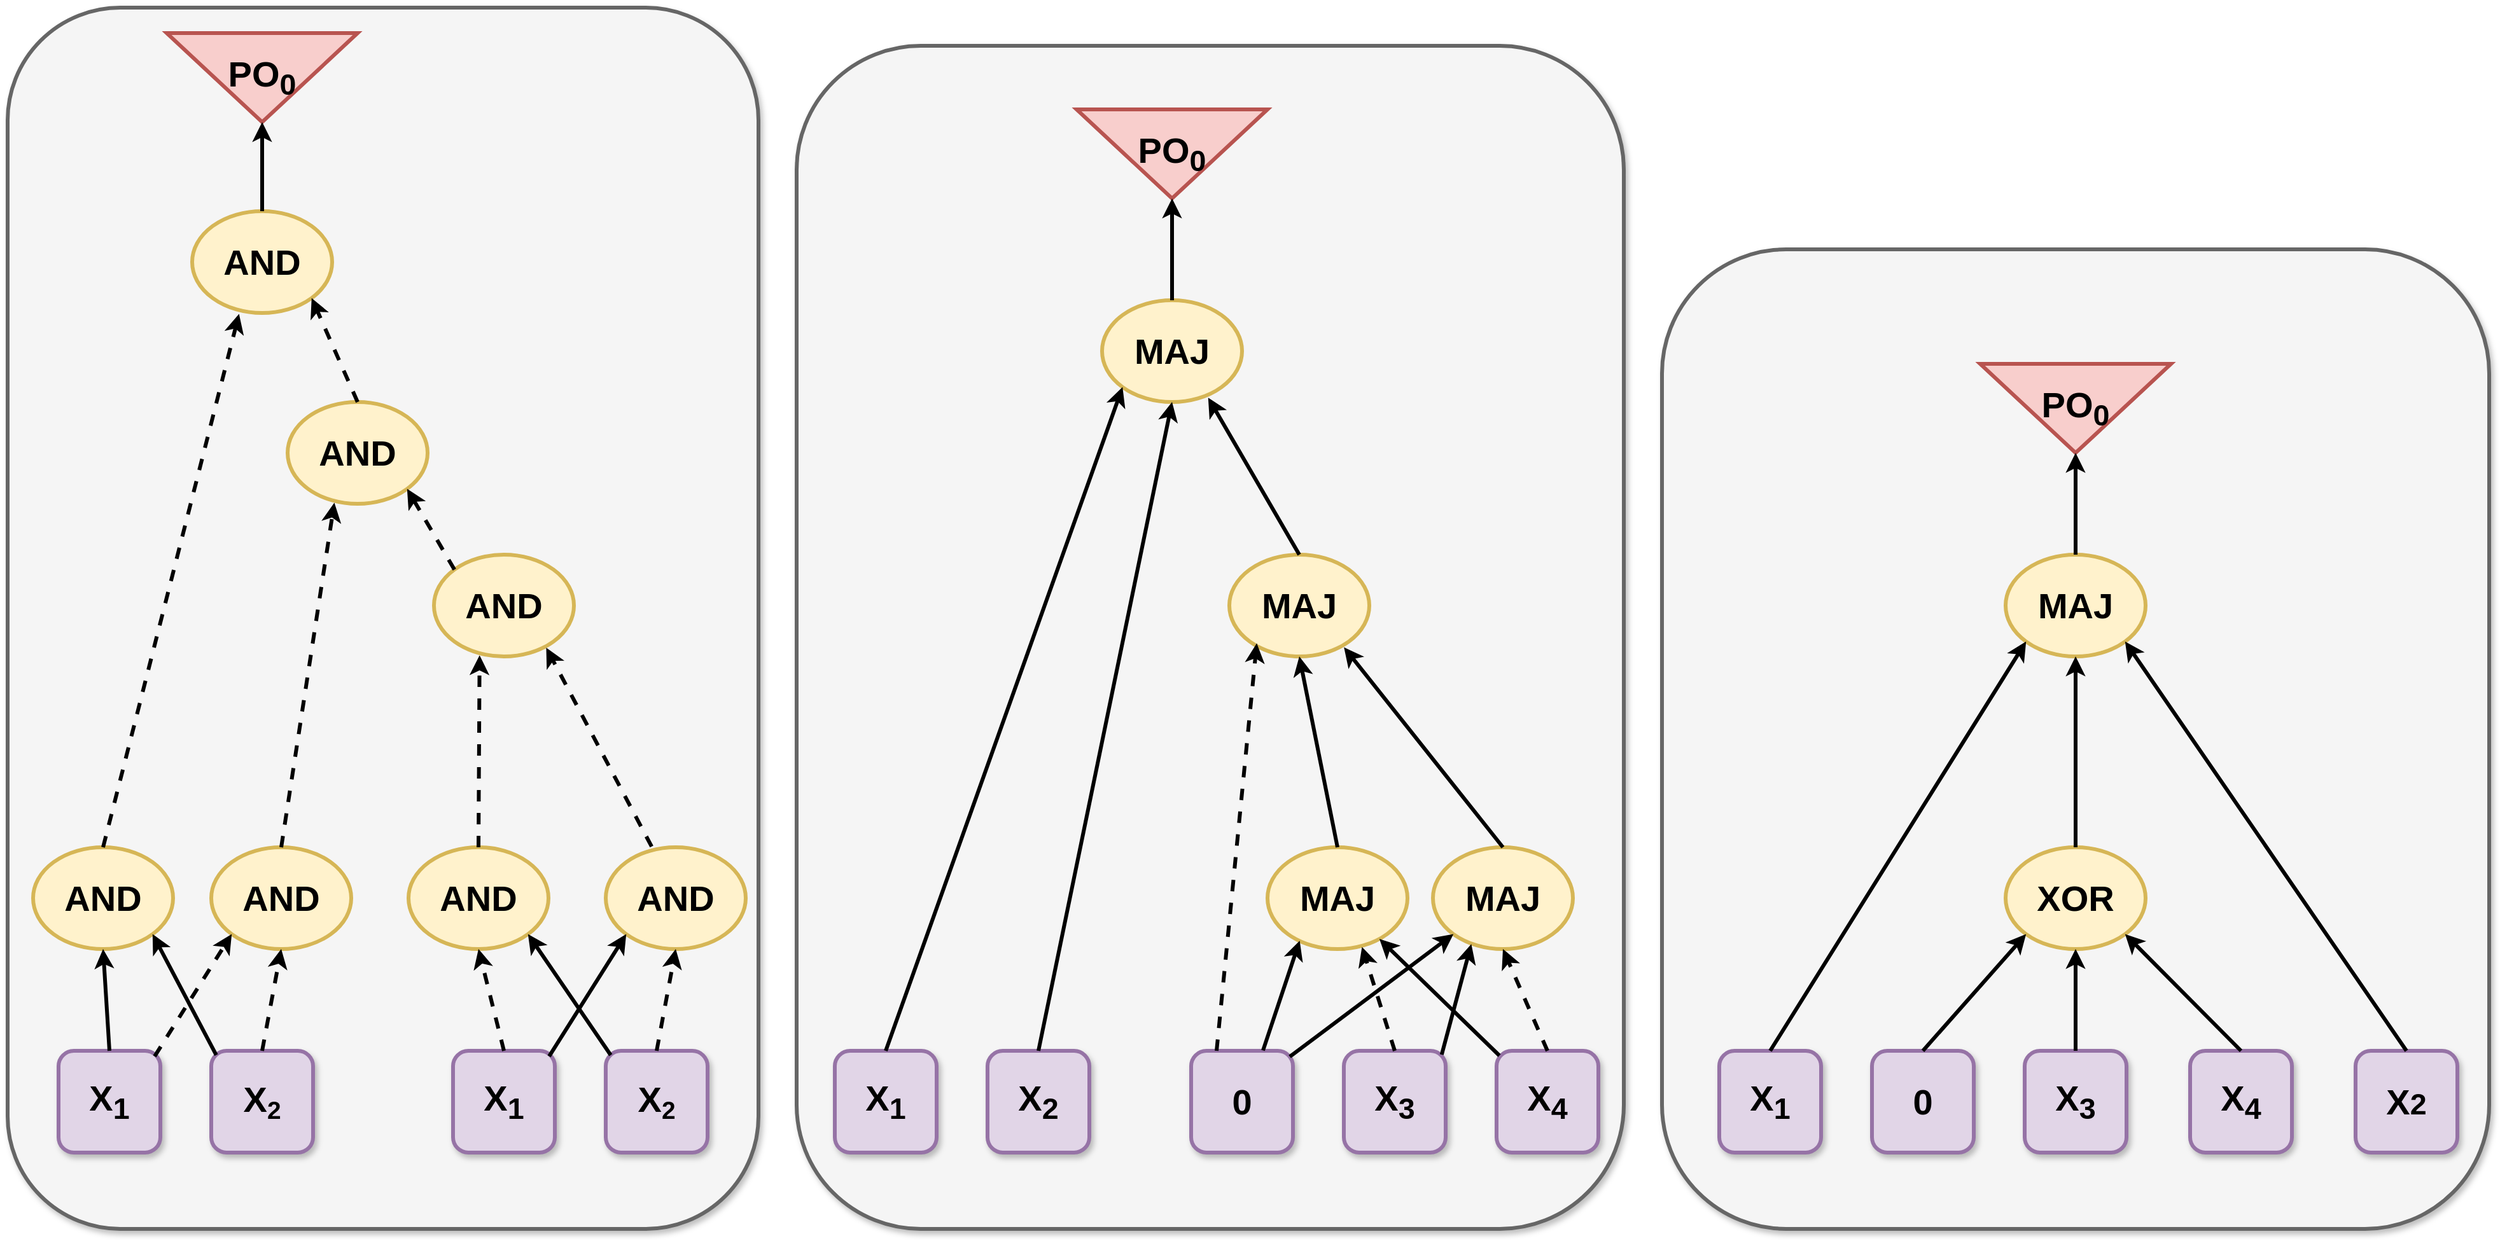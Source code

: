 <mxfile version="24.6.2" type="github">
  <diagram name="第 1 页" id="r3UGkL9LIauUfXsUyBIE">
    <mxGraphModel dx="3365" dy="2908" grid="1" gridSize="10" guides="1" tooltips="1" connect="1" arrows="1" fold="1" page="1" pageScale="1" pageWidth="2200" pageHeight="1000" math="0" shadow="0">
      <root>
        <mxCell id="0" />
        <mxCell id="1" parent="0" />
        <mxCell id="rH_akTSNDyo1jkgqadfu-83" value="" style="rounded=1;whiteSpace=wrap;html=1;fillColor=#f5f5f5;fontColor=#333333;strokeColor=#666666;strokeWidth=3;shadow=1;" vertex="1" parent="1">
          <mxGeometry x="1360" y="-790" width="650" height="770" as="geometry" />
        </mxCell>
        <mxCell id="rH_akTSNDyo1jkgqadfu-82" value="" style="rounded=1;whiteSpace=wrap;html=1;fillColor=#f5f5f5;fontColor=#333333;strokeColor=#666666;strokeWidth=3;shadow=1;" vertex="1" parent="1">
          <mxGeometry x="680" y="-950" width="650" height="930" as="geometry" />
        </mxCell>
        <mxCell id="rH_akTSNDyo1jkgqadfu-81" value="" style="rounded=1;whiteSpace=wrap;html=1;fillColor=#f5f5f5;fontColor=#333333;strokeColor=#666666;strokeWidth=3;shadow=1;" vertex="1" parent="1">
          <mxGeometry x="60" y="-980" width="590" height="960" as="geometry" />
        </mxCell>
        <mxCell id="rH_akTSNDyo1jkgqadfu-1" value="&lt;font style=&quot;font-size: 28px;&quot;&gt;&lt;b&gt;X&lt;sub&gt;1&lt;/sub&gt;&lt;/b&gt;&lt;/font&gt;" style="rounded=1;whiteSpace=wrap;html=1;fillColor=#e1d5e7;strokeColor=#9673a6;shadow=1;strokeWidth=3;" vertex="1" parent="1">
          <mxGeometry x="100" y="-160" width="80" height="80" as="geometry" />
        </mxCell>
        <mxCell id="rH_akTSNDyo1jkgqadfu-2" value="&lt;font style=&quot;&quot;&gt;&lt;b style=&quot;&quot;&gt;&lt;span style=&quot;font-size: 28px;&quot;&gt;X&lt;/span&gt;&lt;span style=&quot;font-size: 23.333px;&quot;&gt;&lt;sub&gt;2&lt;/sub&gt;&lt;/span&gt;&lt;/b&gt;&lt;/font&gt;" style="rounded=1;whiteSpace=wrap;html=1;fillColor=#e1d5e7;strokeColor=#9673a6;shadow=1;strokeWidth=3;" vertex="1" parent="1">
          <mxGeometry x="220" y="-160" width="80" height="80" as="geometry" />
        </mxCell>
        <mxCell id="rH_akTSNDyo1jkgqadfu-6" value="&lt;font style=&quot;font-size: 28px;&quot;&gt;&lt;b&gt;X&lt;sub&gt;1&lt;/sub&gt;&lt;/b&gt;&lt;/font&gt;" style="rounded=1;whiteSpace=wrap;html=1;fillColor=#e1d5e7;strokeColor=#9673a6;shadow=1;strokeWidth=3;" vertex="1" parent="1">
          <mxGeometry x="710" y="-160" width="80" height="80" as="geometry" />
        </mxCell>
        <mxCell id="rH_akTSNDyo1jkgqadfu-7" value="&lt;font style=&quot;font-size: 28px;&quot;&gt;&lt;b&gt;X&lt;sub&gt;2&lt;/sub&gt;&lt;/b&gt;&lt;/font&gt;" style="rounded=1;whiteSpace=wrap;html=1;fillColor=#e1d5e7;strokeColor=#9673a6;shadow=1;strokeWidth=3;" vertex="1" parent="1">
          <mxGeometry x="830" y="-160" width="80" height="80" as="geometry" />
        </mxCell>
        <mxCell id="rH_akTSNDyo1jkgqadfu-8" value="&lt;font style=&quot;font-size: 28px;&quot;&gt;&lt;b&gt;X&lt;sub&gt;3&lt;/sub&gt;&lt;/b&gt;&lt;/font&gt;" style="rounded=1;whiteSpace=wrap;html=1;fillColor=#e1d5e7;strokeColor=#9673a6;shadow=1;strokeWidth=3;" vertex="1" parent="1">
          <mxGeometry x="1110" y="-160" width="80" height="80" as="geometry" />
        </mxCell>
        <mxCell id="rH_akTSNDyo1jkgqadfu-9" value="&lt;font style=&quot;font-size: 28px;&quot;&gt;&lt;b&gt;X&lt;sub&gt;4&lt;/sub&gt;&lt;/b&gt;&lt;/font&gt;" style="rounded=1;whiteSpace=wrap;html=1;fillColor=#e1d5e7;strokeColor=#9673a6;shadow=1;strokeWidth=3;" vertex="1" parent="1">
          <mxGeometry x="1230" y="-160" width="80" height="80" as="geometry" />
        </mxCell>
        <mxCell id="rH_akTSNDyo1jkgqadfu-14" value="&lt;font style=&quot;font-size: 28px;&quot;&gt;&lt;b&gt;X&lt;sub&gt;1&lt;/sub&gt;&lt;/b&gt;&lt;/font&gt;" style="rounded=1;whiteSpace=wrap;html=1;fillColor=#e1d5e7;strokeColor=#9673a6;shadow=1;strokeWidth=3;" vertex="1" parent="1">
          <mxGeometry x="1405" y="-160" width="80" height="80" as="geometry" />
        </mxCell>
        <mxCell id="rH_akTSNDyo1jkgqadfu-15" value="&lt;font style=&quot;font-size: 28px;&quot;&gt;&lt;b&gt;X&lt;sub&gt;3&lt;/sub&gt;&lt;/b&gt;&lt;/font&gt;" style="rounded=1;whiteSpace=wrap;html=1;fillColor=#e1d5e7;strokeColor=#9673a6;shadow=1;strokeWidth=3;" vertex="1" parent="1">
          <mxGeometry x="1645" y="-160" width="80" height="80" as="geometry" />
        </mxCell>
        <mxCell id="rH_akTSNDyo1jkgqadfu-16" value="&lt;font style=&quot;font-size: 28px;&quot;&gt;&lt;b&gt;X&lt;sub&gt;4&lt;/sub&gt;&lt;/b&gt;&lt;/font&gt;" style="rounded=1;whiteSpace=wrap;html=1;fillColor=#e1d5e7;strokeColor=#9673a6;shadow=1;strokeWidth=3;" vertex="1" parent="1">
          <mxGeometry x="1775" y="-160" width="80" height="80" as="geometry" />
        </mxCell>
        <mxCell id="rH_akTSNDyo1jkgqadfu-17" value="&lt;font style=&quot;&quot;&gt;&lt;b style=&quot;&quot;&gt;&lt;span style=&quot;font-size: 28px;&quot;&gt;X&lt;/span&gt;&lt;span style=&quot;font-size: 23.333px;&quot;&gt;2&lt;/span&gt;&lt;/b&gt;&lt;/font&gt;" style="rounded=1;whiteSpace=wrap;html=1;fillColor=#e1d5e7;strokeColor=#9673a6;shadow=1;strokeWidth=3;" vertex="1" parent="1">
          <mxGeometry x="1905" y="-160" width="80" height="80" as="geometry" />
        </mxCell>
        <mxCell id="rH_akTSNDyo1jkgqadfu-18" value="&lt;span style=&quot;font-size: 28px;&quot;&gt;&lt;b&gt;0&lt;/b&gt;&lt;/span&gt;" style="rounded=1;whiteSpace=wrap;html=1;fillColor=#e1d5e7;strokeColor=#9673a6;shadow=1;strokeWidth=3;" vertex="1" parent="1">
          <mxGeometry x="990" y="-160" width="80" height="80" as="geometry" />
        </mxCell>
        <mxCell id="rH_akTSNDyo1jkgqadfu-19" value="&lt;font style=&quot;font-size: 28px;&quot;&gt;&lt;b&gt;AND&lt;/b&gt;&lt;/font&gt;" style="ellipse;whiteSpace=wrap;html=1;fillColor=#fff2cc;strokeColor=#d6b656;strokeWidth=3;" vertex="1" parent="1">
          <mxGeometry x="80" y="-320" width="110" height="80" as="geometry" />
        </mxCell>
        <mxCell id="rH_akTSNDyo1jkgqadfu-20" value="&lt;font style=&quot;font-size: 28px;&quot;&gt;&lt;b&gt;AND&lt;/b&gt;&lt;/font&gt;" style="ellipse;whiteSpace=wrap;html=1;fillColor=#fff2cc;strokeColor=#d6b656;strokeWidth=3;" vertex="1" parent="1">
          <mxGeometry x="220" y="-320" width="110" height="80" as="geometry" />
        </mxCell>
        <mxCell id="rH_akTSNDyo1jkgqadfu-23" value="&lt;font style=&quot;font-size: 28px;&quot;&gt;&lt;b&gt;AND&lt;/b&gt;&lt;/font&gt;" style="ellipse;whiteSpace=wrap;html=1;fillColor=#fff2cc;strokeColor=#d6b656;strokeWidth=3;" vertex="1" parent="1">
          <mxGeometry x="395" y="-550" width="110" height="80" as="geometry" />
        </mxCell>
        <mxCell id="rH_akTSNDyo1jkgqadfu-24" value="&lt;font style=&quot;font-size: 28px;&quot;&gt;&lt;b&gt;AND&lt;/b&gt;&lt;/font&gt;" style="ellipse;whiteSpace=wrap;html=1;fillColor=#fff2cc;strokeColor=#d6b656;strokeWidth=3;" vertex="1" parent="1">
          <mxGeometry x="280" y="-670" width="110" height="80" as="geometry" />
        </mxCell>
        <mxCell id="rH_akTSNDyo1jkgqadfu-25" value="&lt;font style=&quot;font-size: 28px;&quot;&gt;&lt;b&gt;AND&lt;/b&gt;&lt;/font&gt;" style="ellipse;whiteSpace=wrap;html=1;fillColor=#fff2cc;strokeColor=#d6b656;strokeWidth=3;" vertex="1" parent="1">
          <mxGeometry x="205" y="-820" width="110" height="80" as="geometry" />
        </mxCell>
        <mxCell id="rH_akTSNDyo1jkgqadfu-26" value="" style="endArrow=classic;html=1;rounded=0;strokeWidth=3;exitX=0.5;exitY=0;exitDx=0;exitDy=0;entryX=0.5;entryY=1;entryDx=0;entryDy=0;" edge="1" parent="1" source="rH_akTSNDyo1jkgqadfu-1" target="rH_akTSNDyo1jkgqadfu-19">
          <mxGeometry width="50" height="50" relative="1" as="geometry">
            <mxPoint x="490" y="-230" as="sourcePoint" />
            <mxPoint x="540" y="-280" as="targetPoint" />
          </mxGeometry>
        </mxCell>
        <mxCell id="rH_akTSNDyo1jkgqadfu-27" value="" style="endArrow=classic;html=1;rounded=0;strokeWidth=3;exitX=0.944;exitY=0.054;exitDx=0;exitDy=0;entryX=0;entryY=1;entryDx=0;entryDy=0;exitPerimeter=0;dashed=1;" edge="1" parent="1" source="rH_akTSNDyo1jkgqadfu-1" target="rH_akTSNDyo1jkgqadfu-20">
          <mxGeometry width="50" height="50" relative="1" as="geometry">
            <mxPoint x="150" y="-150" as="sourcePoint" />
            <mxPoint x="115" y="-230" as="targetPoint" />
          </mxGeometry>
        </mxCell>
        <mxCell id="rH_akTSNDyo1jkgqadfu-28" value="" style="endArrow=classic;html=1;rounded=0;strokeWidth=3;exitX=0.5;exitY=0;exitDx=0;exitDy=0;entryX=0.5;entryY=1;entryDx=0;entryDy=0;dashed=1;" edge="1" parent="1" source="rH_akTSNDyo1jkgqadfu-2" target="rH_akTSNDyo1jkgqadfu-20">
          <mxGeometry width="50" height="50" relative="1" as="geometry">
            <mxPoint x="150" y="-150" as="sourcePoint" />
            <mxPoint x="115" y="-230" as="targetPoint" />
          </mxGeometry>
        </mxCell>
        <mxCell id="rH_akTSNDyo1jkgqadfu-29" value="" style="endArrow=classic;html=1;rounded=0;strokeWidth=3;exitX=0.049;exitY=0.042;exitDx=0;exitDy=0;entryX=1;entryY=1;entryDx=0;entryDy=0;exitPerimeter=0;" edge="1" parent="1" source="rH_akTSNDyo1jkgqadfu-2" target="rH_akTSNDyo1jkgqadfu-19">
          <mxGeometry width="50" height="50" relative="1" as="geometry">
            <mxPoint x="270" y="-150" as="sourcePoint" />
            <mxPoint x="295" y="-230" as="targetPoint" />
          </mxGeometry>
        </mxCell>
        <mxCell id="rH_akTSNDyo1jkgqadfu-30" value="&lt;font style=&quot;font-size: 28px;&quot;&gt;&lt;b&gt;X&lt;sub&gt;1&lt;/sub&gt;&lt;/b&gt;&lt;/font&gt;" style="rounded=1;whiteSpace=wrap;html=1;fillColor=#e1d5e7;strokeColor=#9673a6;shadow=1;strokeWidth=3;" vertex="1" parent="1">
          <mxGeometry x="410" y="-160" width="80" height="80" as="geometry" />
        </mxCell>
        <mxCell id="rH_akTSNDyo1jkgqadfu-31" value="&lt;font style=&quot;&quot;&gt;&lt;b style=&quot;&quot;&gt;&lt;span style=&quot;font-size: 28px;&quot;&gt;X&lt;/span&gt;&lt;span style=&quot;font-size: 23.333px;&quot;&gt;&lt;sub&gt;2&lt;/sub&gt;&lt;/span&gt;&lt;/b&gt;&lt;/font&gt;" style="rounded=1;whiteSpace=wrap;html=1;fillColor=#e1d5e7;strokeColor=#9673a6;shadow=1;strokeWidth=3;" vertex="1" parent="1">
          <mxGeometry x="530" y="-160" width="80" height="80" as="geometry" />
        </mxCell>
        <mxCell id="rH_akTSNDyo1jkgqadfu-32" value="&lt;font style=&quot;font-size: 28px;&quot;&gt;&lt;b&gt;AND&lt;/b&gt;&lt;/font&gt;" style="ellipse;whiteSpace=wrap;html=1;fillColor=#fff2cc;strokeColor=#d6b656;strokeWidth=3;" vertex="1" parent="1">
          <mxGeometry x="375" y="-320" width="110" height="80" as="geometry" />
        </mxCell>
        <mxCell id="rH_akTSNDyo1jkgqadfu-33" value="&lt;font style=&quot;font-size: 28px;&quot;&gt;&lt;b&gt;AND&lt;/b&gt;&lt;/font&gt;" style="ellipse;whiteSpace=wrap;html=1;fillColor=#fff2cc;strokeColor=#d6b656;strokeWidth=3;" vertex="1" parent="1">
          <mxGeometry x="530" y="-320" width="110" height="80" as="geometry" />
        </mxCell>
        <mxCell id="rH_akTSNDyo1jkgqadfu-34" value="" style="endArrow=classic;html=1;rounded=0;strokeWidth=3;exitX=0.5;exitY=0;exitDx=0;exitDy=0;entryX=0.5;entryY=1;entryDx=0;entryDy=0;dashed=1;" edge="1" parent="1" source="rH_akTSNDyo1jkgqadfu-30" target="rH_akTSNDyo1jkgqadfu-32">
          <mxGeometry width="50" height="50" relative="1" as="geometry">
            <mxPoint x="800" y="-230" as="sourcePoint" />
            <mxPoint x="850" y="-280" as="targetPoint" />
          </mxGeometry>
        </mxCell>
        <mxCell id="rH_akTSNDyo1jkgqadfu-35" value="" style="endArrow=classic;html=1;rounded=0;strokeWidth=3;exitX=0.944;exitY=0.054;exitDx=0;exitDy=0;entryX=0;entryY=1;entryDx=0;entryDy=0;exitPerimeter=0;" edge="1" parent="1" source="rH_akTSNDyo1jkgqadfu-30" target="rH_akTSNDyo1jkgqadfu-33">
          <mxGeometry width="50" height="50" relative="1" as="geometry">
            <mxPoint x="460" y="-150" as="sourcePoint" />
            <mxPoint x="425" y="-230" as="targetPoint" />
          </mxGeometry>
        </mxCell>
        <mxCell id="rH_akTSNDyo1jkgqadfu-36" value="" style="endArrow=classic;html=1;rounded=0;strokeWidth=3;exitX=0.5;exitY=0;exitDx=0;exitDy=0;entryX=0.5;entryY=1;entryDx=0;entryDy=0;dashed=1;" edge="1" parent="1" source="rH_akTSNDyo1jkgqadfu-31" target="rH_akTSNDyo1jkgqadfu-33">
          <mxGeometry width="50" height="50" relative="1" as="geometry">
            <mxPoint x="460" y="-150" as="sourcePoint" />
            <mxPoint x="425" y="-230" as="targetPoint" />
          </mxGeometry>
        </mxCell>
        <mxCell id="rH_akTSNDyo1jkgqadfu-37" value="" style="endArrow=classic;html=1;rounded=0;strokeWidth=3;exitX=0.049;exitY=0.042;exitDx=0;exitDy=0;entryX=1;entryY=1;entryDx=0;entryDy=0;exitPerimeter=0;" edge="1" parent="1" source="rH_akTSNDyo1jkgqadfu-31" target="rH_akTSNDyo1jkgqadfu-32">
          <mxGeometry width="50" height="50" relative="1" as="geometry">
            <mxPoint x="580" y="-150" as="sourcePoint" />
            <mxPoint x="605" y="-230" as="targetPoint" />
          </mxGeometry>
        </mxCell>
        <mxCell id="rH_akTSNDyo1jkgqadfu-38" value="" style="endArrow=classic;html=1;rounded=0;strokeWidth=3;exitX=0.328;exitY=-0.007;exitDx=0;exitDy=0;entryX=0.802;entryY=0.914;entryDx=0;entryDy=0;dashed=1;entryPerimeter=0;exitPerimeter=0;" edge="1" parent="1" source="rH_akTSNDyo1jkgqadfu-33" target="rH_akTSNDyo1jkgqadfu-23">
          <mxGeometry width="50" height="50" relative="1" as="geometry">
            <mxPoint x="270" y="-150" as="sourcePoint" />
            <mxPoint x="295" y="-230" as="targetPoint" />
          </mxGeometry>
        </mxCell>
        <mxCell id="rH_akTSNDyo1jkgqadfu-39" value="" style="endArrow=classic;html=1;rounded=0;strokeWidth=3;exitX=0.5;exitY=0;exitDx=0;exitDy=0;entryX=0.326;entryY=0.989;entryDx=0;entryDy=0;dashed=1;entryPerimeter=0;" edge="1" parent="1" source="rH_akTSNDyo1jkgqadfu-32" target="rH_akTSNDyo1jkgqadfu-23">
          <mxGeometry width="50" height="50" relative="1" as="geometry">
            <mxPoint x="626" y="-311" as="sourcePoint" />
            <mxPoint x="538" y="-467" as="targetPoint" />
          </mxGeometry>
        </mxCell>
        <mxCell id="rH_akTSNDyo1jkgqadfu-40" value="" style="endArrow=classic;html=1;rounded=0;strokeWidth=3;exitX=0.5;exitY=0;exitDx=0;exitDy=0;entryX=0.334;entryY=0.989;entryDx=0;entryDy=0;dashed=1;entryPerimeter=0;" edge="1" parent="1" source="rH_akTSNDyo1jkgqadfu-20" target="rH_akTSNDyo1jkgqadfu-24">
          <mxGeometry width="50" height="50" relative="1" as="geometry">
            <mxPoint x="465" y="-310" as="sourcePoint" />
            <mxPoint x="486" y="-461" as="targetPoint" />
          </mxGeometry>
        </mxCell>
        <mxCell id="rH_akTSNDyo1jkgqadfu-41" value="" style="endArrow=classic;html=1;rounded=0;strokeWidth=3;exitX=0.5;exitY=0;exitDx=0;exitDy=0;entryX=0.335;entryY=1.01;entryDx=0;entryDy=0;dashed=1;entryPerimeter=0;" edge="1" parent="1" source="rH_akTSNDyo1jkgqadfu-19" target="rH_akTSNDyo1jkgqadfu-25">
          <mxGeometry width="50" height="50" relative="1" as="geometry">
            <mxPoint x="475" y="-300" as="sourcePoint" />
            <mxPoint x="496" y="-451" as="targetPoint" />
          </mxGeometry>
        </mxCell>
        <mxCell id="rH_akTSNDyo1jkgqadfu-42" value="" style="endArrow=classic;html=1;rounded=0;strokeWidth=3;entryX=1;entryY=1;entryDx=0;entryDy=0;dashed=1;exitX=0;exitY=0;exitDx=0;exitDy=0;" edge="1" parent="1" source="rH_akTSNDyo1jkgqadfu-23" target="rH_akTSNDyo1jkgqadfu-24">
          <mxGeometry width="50" height="50" relative="1" as="geometry">
            <mxPoint x="470" y="-550" as="sourcePoint" />
            <mxPoint x="486" y="-461" as="targetPoint" />
          </mxGeometry>
        </mxCell>
        <mxCell id="rH_akTSNDyo1jkgqadfu-43" value="" style="endArrow=classic;html=1;rounded=0;strokeWidth=3;exitX=0.5;exitY=0;exitDx=0;exitDy=0;entryX=1;entryY=1;entryDx=0;entryDy=0;dashed=1;" edge="1" parent="1" source="rH_akTSNDyo1jkgqadfu-24" target="rH_akTSNDyo1jkgqadfu-25">
          <mxGeometry width="50" height="50" relative="1" as="geometry">
            <mxPoint x="475" y="-300" as="sourcePoint" />
            <mxPoint x="496" y="-451" as="targetPoint" />
          </mxGeometry>
        </mxCell>
        <mxCell id="rH_akTSNDyo1jkgqadfu-44" value="&lt;font style=&quot;font-size: 28px;&quot;&gt;&lt;b&gt;MAJ&lt;/b&gt;&lt;/font&gt;&lt;span style=&quot;color: rgba(0, 0, 0, 0); font-family: monospace; font-size: 0px; text-align: start; text-wrap: nowrap;&quot;&gt;%3CmxGraphModel%3E%3Croot%3E%3CmxCell%20id%3D%220%22%2F%3E%3CmxCell%20id%3D%221%22%20parent%3D%220%22%2F%3E%3CmxCell%20id%3D%222%22%20value%3D%22%26lt%3Bfont%20style%3D%26quot%3Bfont-size%3A%2028px%3B%26quot%3B%26gt%3B%26lt%3Bb%26gt%3BAND%26lt%3B%2Fb%26gt%3B%26lt%3B%2Ffont%26gt%3B%22%20style%3D%22ellipse%3BwhiteSpace%3Dwrap%3Bhtml%3D1%3BfillColor%3D%23fff2cc%3BstrokeColor%3D%23d6b656%3BstrokeWidth%3D3%3B%22%20vertex%3D%221%22%20parent%3D%221%22%3E%3CmxGeometry%20x%3D%22-265%22%20y%3D%22500%22%20width%3D%22110%22%20height%3D%2280%22%20as%3D%22geometry%22%2F%3E%3C%2FmxCell%3E%3C%2Froot%3E%3C%2FmxGraphModel%3E&lt;/span&gt;" style="ellipse;whiteSpace=wrap;html=1;fillColor=#fff2cc;strokeColor=#d6b656;strokeWidth=3;" vertex="1" parent="1">
          <mxGeometry x="1050" y="-320" width="110" height="80" as="geometry" />
        </mxCell>
        <mxCell id="rH_akTSNDyo1jkgqadfu-47" value="&lt;font style=&quot;font-size: 28px;&quot;&gt;&lt;b&gt;MAJ&lt;/b&gt;&lt;/font&gt;&lt;span style=&quot;color: rgba(0, 0, 0, 0); font-family: monospace; font-size: 0px; text-align: start; text-wrap: nowrap;&quot;&gt;%3CmxGraphModel%3E%3Croot%3E%3CmxCell%20id%3D%220%22%2F%3E%3CmxCell%20id%3D%221%22%20parent%3D%220%22%2F%3E%3CmxCell%20id%3D%222%22%20value%3D%22%26lt%3Bfont%20style%3D%26quot%3Bfont-size%3A%2028px%3B%26quot%3B%26gt%3B%26lt%3Bb%26gt%3BAND%26lt%3B%2Fb%26gt%3B%26lt%3B%2Ffont%26gt%3B%22%20style%3D%22ellipse%3BwhiteSpace%3Dwrap%3Bhtml%3D1%3BfillColor%3D%23fff2cc%3BstrokeColor%3D%23d6b656%3BstrokeWidth%3D3%3B%22%20vertex%3D%221%22%20parent%3D%221%22%3E%3CmxGeometry%20x%3D%22-265%22%20y%3D%22500%22%20width%3D%22110%22%20height%3D%2280%22%20as%3D%22geometry%22%2F%3E%3C%2FmxCell%3E%3C%2Froot%3E%3C%2FmxGraphModel%3E&lt;/span&gt;" style="ellipse;whiteSpace=wrap;html=1;fillColor=#fff2cc;strokeColor=#d6b656;strokeWidth=3;" vertex="1" parent="1">
          <mxGeometry x="1180" y="-320" width="110" height="80" as="geometry" />
        </mxCell>
        <mxCell id="rH_akTSNDyo1jkgqadfu-48" value="&lt;font style=&quot;font-size: 28px;&quot;&gt;&lt;b&gt;MAJ&lt;/b&gt;&lt;/font&gt;&lt;span style=&quot;color: rgba(0, 0, 0, 0); font-family: monospace; font-size: 0px; text-align: start; text-wrap: nowrap;&quot;&gt;%3CmxGraphModel%3E%3Croot%3E%3CmxCell%20id%3D%220%22%2F%3E%3CmxCell%20id%3D%221%22%20parent%3D%220%22%2F%3E%3CmxCell%20id%3D%222%22%20value%3D%22%26lt%3Bfont%20style%3D%26quot%3Bfont-size%3A%2028px%3B%26quot%3B%26gt%3B%26lt%3Bb%26gt%3BAND%26lt%3B%2Fb%26gt%3B%26lt%3B%2Ffont%26gt%3B%22%20style%3D%22ellipse%3BwhiteSpace%3Dwrap%3Bhtml%3D1%3BfillColor%3D%23fff2cc%3BstrokeColor%3D%23d6b656%3BstrokeWidth%3D3%3B%22%20vertex%3D%221%22%20parent%3D%221%22%3E%3CmxGeometry%20x%3D%22-265%22%20y%3D%22500%22%20width%3D%22110%22%20height%3D%2280%22%20as%3D%22geometry%22%2F%3E%3C%2FmxCell%3E%3C%2Froot%3E%3C%2FmxGraphModel%3E&lt;/span&gt;" style="ellipse;whiteSpace=wrap;html=1;fillColor=#fff2cc;strokeColor=#d6b656;strokeWidth=3;" vertex="1" parent="1">
          <mxGeometry x="1020" y="-550" width="110" height="80" as="geometry" />
        </mxCell>
        <mxCell id="rH_akTSNDyo1jkgqadfu-49" value="&lt;font style=&quot;font-size: 28px;&quot;&gt;&lt;b&gt;MAJ&lt;/b&gt;&lt;/font&gt;&lt;span style=&quot;color: rgba(0, 0, 0, 0); font-family: monospace; font-size: 0px; text-align: start; text-wrap: nowrap;&quot;&gt;%3CmxGraphModel%3E%3Croot%3E%3CmxCell%20id%3D%220%22%2F%3E%3CmxCell%20id%3D%221%22%20parent%3D%220%22%2F%3E%3CmxCell%20id%3D%222%22%20value%3D%22%26lt%3Bfont%20style%3D%26quot%3Bfont-size%3A%2028px%3B%26quot%3B%26gt%3B%26lt%3Bb%26gt%3BAND%26lt%3B%2Fb%26gt%3B%26lt%3B%2Ffont%26gt%3B%22%20style%3D%22ellipse%3BwhiteSpace%3Dwrap%3Bhtml%3D1%3BfillColor%3D%23fff2cc%3BstrokeColor%3D%23d6b656%3BstrokeWidth%3D3%3B%22%20vertex%3D%221%22%20parent%3D%221%22%3E%3CmxGeometry%20x%3D%22-265%22%20y%3D%22500%22%20width%3D%22110%22%20height%3D%2280%22%20as%3D%22geometry%22%2F%3E%3C%2FmxCell%3E%3C%2Froot%3E%3C%2FmxGraphModel%3E&lt;/span&gt;" style="ellipse;whiteSpace=wrap;html=1;fillColor=#fff2cc;strokeColor=#d6b656;strokeWidth=3;" vertex="1" parent="1">
          <mxGeometry x="920" y="-750" width="110" height="80" as="geometry" />
        </mxCell>
        <mxCell id="rH_akTSNDyo1jkgqadfu-50" value="" style="endArrow=classic;html=1;rounded=0;strokeWidth=3;entryX=0;entryY=1;entryDx=0;entryDy=0;exitX=0.969;exitY=0.057;exitDx=0;exitDy=0;exitPerimeter=0;" edge="1" parent="1" source="rH_akTSNDyo1jkgqadfu-18" target="rH_akTSNDyo1jkgqadfu-47">
          <mxGeometry width="50" height="50" relative="1" as="geometry">
            <mxPoint x="1070" y="-160" as="sourcePoint" />
            <mxPoint x="466" y="-242" as="targetPoint" />
          </mxGeometry>
        </mxCell>
        <mxCell id="rH_akTSNDyo1jkgqadfu-51" value="" style="endArrow=classic;html=1;rounded=0;strokeWidth=3;entryX=0.23;entryY=0.918;entryDx=0;entryDy=0;exitX=0.706;exitY=-0.004;exitDx=0;exitDy=0;exitPerimeter=0;entryPerimeter=0;" edge="1" parent="1" source="rH_akTSNDyo1jkgqadfu-18" target="rH_akTSNDyo1jkgqadfu-44">
          <mxGeometry width="50" height="50" relative="1" as="geometry">
            <mxPoint x="1078" y="-145" as="sourcePoint" />
            <mxPoint x="1246" y="-242" as="targetPoint" />
          </mxGeometry>
        </mxCell>
        <mxCell id="rH_akTSNDyo1jkgqadfu-52" value="" style="endArrow=classic;html=1;rounded=0;strokeWidth=3;entryX=0.196;entryY=0.871;entryDx=0;entryDy=0;exitX=0.25;exitY=0;exitDx=0;exitDy=0;entryPerimeter=0;dashed=1;" edge="1" parent="1" source="rH_akTSNDyo1jkgqadfu-18" target="rH_akTSNDyo1jkgqadfu-48">
          <mxGeometry width="50" height="50" relative="1" as="geometry">
            <mxPoint x="1088" y="-135" as="sourcePoint" />
            <mxPoint x="1256" y="-232" as="targetPoint" />
          </mxGeometry>
        </mxCell>
        <mxCell id="rH_akTSNDyo1jkgqadfu-53" value="" style="endArrow=classic;html=1;rounded=0;strokeWidth=3;entryX=0.675;entryY=0.979;entryDx=0;entryDy=0;exitX=0.5;exitY=0;exitDx=0;exitDy=0;entryPerimeter=0;dashed=1;" edge="1" parent="1" source="rH_akTSNDyo1jkgqadfu-8" target="rH_akTSNDyo1jkgqadfu-44">
          <mxGeometry width="50" height="50" relative="1" as="geometry">
            <mxPoint x="1056" y="-150" as="sourcePoint" />
            <mxPoint x="1085" y="-237" as="targetPoint" />
          </mxGeometry>
        </mxCell>
        <mxCell id="rH_akTSNDyo1jkgqadfu-54" value="" style="endArrow=classic;html=1;rounded=0;strokeWidth=3;exitX=0.961;exitY=0.037;exitDx=0;exitDy=0;exitPerimeter=0;entryX=0.274;entryY=0.951;entryDx=0;entryDy=0;entryPerimeter=0;" edge="1" parent="1" source="rH_akTSNDyo1jkgqadfu-8" target="rH_akTSNDyo1jkgqadfu-47">
          <mxGeometry width="50" height="50" relative="1" as="geometry">
            <mxPoint x="1056" y="-150" as="sourcePoint" />
            <mxPoint x="1260" y="-243" as="targetPoint" />
          </mxGeometry>
        </mxCell>
        <mxCell id="rH_akTSNDyo1jkgqadfu-55" value="" style="endArrow=classic;html=1;rounded=0;strokeWidth=3;entryX=0.5;entryY=1;entryDx=0;entryDy=0;exitX=0.5;exitY=0;exitDx=0;exitDy=0;dashed=1;" edge="1" parent="1" source="rH_akTSNDyo1jkgqadfu-9" target="rH_akTSNDyo1jkgqadfu-47">
          <mxGeometry width="50" height="50" relative="1" as="geometry">
            <mxPoint x="1296" y="-158" as="sourcePoint" />
            <mxPoint x="1270" y="-240" as="targetPoint" />
          </mxGeometry>
        </mxCell>
        <mxCell id="rH_akTSNDyo1jkgqadfu-56" value="" style="endArrow=classic;html=1;rounded=0;strokeWidth=3;exitX=0.028;exitY=0.047;exitDx=0;exitDy=0;exitPerimeter=0;" edge="1" parent="1" source="rH_akTSNDyo1jkgqadfu-9" target="rH_akTSNDyo1jkgqadfu-44">
          <mxGeometry width="50" height="50" relative="1" as="geometry">
            <mxPoint x="1280" y="-150" as="sourcePoint" />
            <mxPoint x="1280" y="-230" as="targetPoint" />
          </mxGeometry>
        </mxCell>
        <mxCell id="rH_akTSNDyo1jkgqadfu-57" value="" style="endArrow=classic;html=1;rounded=0;strokeWidth=3;exitX=0.5;exitY=0;exitDx=0;exitDy=0;entryX=0.5;entryY=1;entryDx=0;entryDy=0;" edge="1" parent="1" source="rH_akTSNDyo1jkgqadfu-44" target="rH_akTSNDyo1jkgqadfu-48">
          <mxGeometry width="50" height="50" relative="1" as="geometry">
            <mxPoint x="1242" y="-146" as="sourcePoint" />
            <mxPoint x="1148" y="-238" as="targetPoint" />
          </mxGeometry>
        </mxCell>
        <mxCell id="rH_akTSNDyo1jkgqadfu-58" value="" style="endArrow=classic;html=1;rounded=0;strokeWidth=3;exitX=0.5;exitY=0;exitDx=0;exitDy=0;entryX=0.819;entryY=0.91;entryDx=0;entryDy=0;entryPerimeter=0;" edge="1" parent="1" source="rH_akTSNDyo1jkgqadfu-47" target="rH_akTSNDyo1jkgqadfu-48">
          <mxGeometry width="50" height="50" relative="1" as="geometry">
            <mxPoint x="1252" y="-136" as="sourcePoint" />
            <mxPoint x="1158" y="-228" as="targetPoint" />
          </mxGeometry>
        </mxCell>
        <mxCell id="rH_akTSNDyo1jkgqadfu-59" value="" style="endArrow=classic;html=1;rounded=0;strokeWidth=3;exitX=0.5;exitY=0;exitDx=0;exitDy=0;entryX=0.5;entryY=1;entryDx=0;entryDy=0;" edge="1" parent="1" source="rH_akTSNDyo1jkgqadfu-7" target="rH_akTSNDyo1jkgqadfu-49">
          <mxGeometry width="50" height="50" relative="1" as="geometry">
            <mxPoint x="1262" y="-126" as="sourcePoint" />
            <mxPoint x="1168" y="-218" as="targetPoint" />
          </mxGeometry>
        </mxCell>
        <mxCell id="rH_akTSNDyo1jkgqadfu-61" value="" style="endArrow=classic;html=1;rounded=0;strokeWidth=3;exitX=0.5;exitY=0;exitDx=0;exitDy=0;entryX=0;entryY=1;entryDx=0;entryDy=0;" edge="1" parent="1" source="rH_akTSNDyo1jkgqadfu-6" target="rH_akTSNDyo1jkgqadfu-49">
          <mxGeometry width="50" height="50" relative="1" as="geometry">
            <mxPoint x="880" y="-150" as="sourcePoint" />
            <mxPoint x="985" y="-660" as="targetPoint" />
          </mxGeometry>
        </mxCell>
        <mxCell id="rH_akTSNDyo1jkgqadfu-62" value="" style="endArrow=classic;html=1;rounded=0;strokeWidth=3;exitX=0.5;exitY=0;exitDx=0;exitDy=0;entryX=0.758;entryY=0.958;entryDx=0;entryDy=0;entryPerimeter=0;" edge="1" parent="1" source="rH_akTSNDyo1jkgqadfu-48" target="rH_akTSNDyo1jkgqadfu-49">
          <mxGeometry width="50" height="50" relative="1" as="geometry">
            <mxPoint x="1115" y="-310" as="sourcePoint" />
            <mxPoint x="1085" y="-460" as="targetPoint" />
          </mxGeometry>
        </mxCell>
        <mxCell id="rH_akTSNDyo1jkgqadfu-64" value="&lt;span style=&quot;font-size: 28px;&quot;&gt;&lt;b&gt;0&lt;/b&gt;&lt;/span&gt;" style="rounded=1;whiteSpace=wrap;html=1;fillColor=#e1d5e7;strokeColor=#9673a6;shadow=1;strokeWidth=3;" vertex="1" parent="1">
          <mxGeometry x="1525" y="-160" width="80" height="80" as="geometry" />
        </mxCell>
        <mxCell id="rH_akTSNDyo1jkgqadfu-65" value="&lt;span style=&quot;font-size: 28px;&quot;&gt;&lt;b&gt;XOR&lt;/b&gt;&lt;/span&gt;" style="ellipse;whiteSpace=wrap;html=1;fillColor=#fff2cc;strokeColor=#d6b656;strokeWidth=3;" vertex="1" parent="1">
          <mxGeometry x="1630" y="-320" width="110" height="80" as="geometry" />
        </mxCell>
        <mxCell id="rH_akTSNDyo1jkgqadfu-66" value="&lt;font style=&quot;font-size: 28px;&quot;&gt;&lt;b&gt;MAJ&lt;/b&gt;&lt;/font&gt;&lt;span style=&quot;color: rgba(0, 0, 0, 0); font-family: monospace; font-size: 0px; text-align: start; text-wrap: nowrap;&quot;&gt;%3CmxGraphModel%3E%3Croot%3E%3CmxCell%20id%3D%220%22%2F%3E%3CmxCell%20id%3D%221%22%20parent%3D%220%22%2F%3E%3CmxCell%20id%3D%222%22%20value%3D%22%26lt%3Bfont%20style%3D%26quot%3Bfont-size%3A%2028px%3B%26quot%3B%26gt%3B%26lt%3Bb%26gt%3BAND%26lt%3B%2Fb%26gt%3B%26lt%3B%2Ffont%26gt%3B%22%20style%3D%22ellipse%3BwhiteSpace%3Dwrap%3Bhtml%3D1%3BfillColor%3D%23fff2cc%3BstrokeColor%3D%23d6b656%3BstrokeWidth%3D3%3B%22%20vertex%3D%221%22%20parent%3D%221%22%3E%3CmxGeometry%20x%3D%22-265%22%20y%3D%22500%22%20width%3D%22110%22%20height%3D%2280%22%20as%3D%22geometry%22%2F%3E%3C%2FmxCell%3E%3C%2Froot%3E%3C%2FmxGraphModel%3E&lt;/span&gt;" style="ellipse;whiteSpace=wrap;html=1;fillColor=#fff2cc;strokeColor=#d6b656;strokeWidth=3;" vertex="1" parent="1">
          <mxGeometry x="1630" y="-550" width="110" height="80" as="geometry" />
        </mxCell>
        <mxCell id="rH_akTSNDyo1jkgqadfu-67" value="" style="endArrow=classic;html=1;rounded=0;strokeWidth=3;exitX=0.5;exitY=0;exitDx=0;exitDy=0;entryX=0.5;entryY=1;entryDx=0;entryDy=0;" edge="1" parent="1" source="rH_akTSNDyo1jkgqadfu-15" target="rH_akTSNDyo1jkgqadfu-65">
          <mxGeometry width="50" height="50" relative="1" as="geometry">
            <mxPoint x="1142" y="-147" as="sourcePoint" />
            <mxPoint x="1165" y="-234" as="targetPoint" />
            <Array as="points">
              <mxPoint x="1685" y="-200" />
            </Array>
          </mxGeometry>
        </mxCell>
        <mxCell id="rH_akTSNDyo1jkgqadfu-68" value="" style="endArrow=classic;html=1;rounded=0;strokeWidth=3;exitX=0.5;exitY=0;exitDx=0;exitDy=0;entryX=0;entryY=1;entryDx=0;entryDy=0;" edge="1" parent="1" source="rH_akTSNDyo1jkgqadfu-64" target="rH_akTSNDyo1jkgqadfu-65">
          <mxGeometry width="50" height="50" relative="1" as="geometry">
            <mxPoint x="1152" y="-137" as="sourcePoint" />
            <mxPoint x="1175" y="-224" as="targetPoint" />
          </mxGeometry>
        </mxCell>
        <mxCell id="rH_akTSNDyo1jkgqadfu-69" value="" style="endArrow=classic;html=1;rounded=0;strokeWidth=3;exitX=0.5;exitY=0;exitDx=0;exitDy=0;entryX=1;entryY=1;entryDx=0;entryDy=0;" edge="1" parent="1" source="rH_akTSNDyo1jkgqadfu-16" target="rH_akTSNDyo1jkgqadfu-65">
          <mxGeometry width="50" height="50" relative="1" as="geometry">
            <mxPoint x="1162" y="-127" as="sourcePoint" />
            <mxPoint x="1185" y="-214" as="targetPoint" />
          </mxGeometry>
        </mxCell>
        <mxCell id="rH_akTSNDyo1jkgqadfu-70" value="" style="endArrow=classic;html=1;rounded=0;strokeWidth=3;exitX=0.5;exitY=0;exitDx=0;exitDy=0;entryX=0;entryY=1;entryDx=0;entryDy=0;" edge="1" parent="1" source="rH_akTSNDyo1jkgqadfu-14" target="rH_akTSNDyo1jkgqadfu-66">
          <mxGeometry width="50" height="50" relative="1" as="geometry">
            <mxPoint x="1172" y="-117" as="sourcePoint" />
            <mxPoint x="1195" y="-204" as="targetPoint" />
          </mxGeometry>
        </mxCell>
        <mxCell id="rH_akTSNDyo1jkgqadfu-72" value="" style="endArrow=classic;html=1;rounded=0;strokeWidth=3;exitX=0.5;exitY=0;exitDx=0;exitDy=0;entryX=1;entryY=1;entryDx=0;entryDy=0;" edge="1" parent="1" source="rH_akTSNDyo1jkgqadfu-17" target="rH_akTSNDyo1jkgqadfu-66">
          <mxGeometry width="50" height="50" relative="1" as="geometry">
            <mxPoint x="1455" y="-150" as="sourcePoint" />
            <mxPoint x="1656" y="-472" as="targetPoint" />
          </mxGeometry>
        </mxCell>
        <mxCell id="rH_akTSNDyo1jkgqadfu-73" value="" style="endArrow=classic;html=1;rounded=0;strokeWidth=3;exitX=0.5;exitY=0;exitDx=0;exitDy=0;entryX=0.5;entryY=1;entryDx=0;entryDy=0;" edge="1" parent="1" source="rH_akTSNDyo1jkgqadfu-65" target="rH_akTSNDyo1jkgqadfu-66">
          <mxGeometry width="50" height="50" relative="1" as="geometry">
            <mxPoint x="1695" y="-150" as="sourcePoint" />
            <mxPoint x="1695" y="-230" as="targetPoint" />
          </mxGeometry>
        </mxCell>
        <mxCell id="rH_akTSNDyo1jkgqadfu-74" value="&lt;font style=&quot;font-size: 28px;&quot;&gt;&lt;b&gt;PO&lt;sub&gt;0&lt;/sub&gt;&lt;/b&gt;&lt;/font&gt;" style="triangle;whiteSpace=wrap;html=1;direction=south;fillColor=#f8cecc;strokeColor=#b85450;strokeWidth=3;" vertex="1" parent="1">
          <mxGeometry x="185" y="-960" width="150" height="70" as="geometry" />
        </mxCell>
        <mxCell id="rH_akTSNDyo1jkgqadfu-75" value="" style="endArrow=classic;html=1;rounded=0;strokeWidth=3;exitX=0.5;exitY=0;exitDx=0;exitDy=0;entryX=1;entryY=0.5;entryDx=0;entryDy=0;" edge="1" parent="1" source="rH_akTSNDyo1jkgqadfu-25" target="rH_akTSNDyo1jkgqadfu-74">
          <mxGeometry width="50" height="50" relative="1" as="geometry">
            <mxPoint x="380" y="-780" as="sourcePoint" />
            <mxPoint x="380" y="-860" as="targetPoint" />
          </mxGeometry>
        </mxCell>
        <mxCell id="rH_akTSNDyo1jkgqadfu-76" value="&lt;font style=&quot;font-size: 28px;&quot;&gt;&lt;b&gt;PO&lt;sub&gt;0&lt;/sub&gt;&lt;/b&gt;&lt;/font&gt;" style="triangle;whiteSpace=wrap;html=1;direction=south;fillColor=#f8cecc;strokeColor=#b85450;strokeWidth=3;" vertex="1" parent="1">
          <mxGeometry x="1610" y="-700" width="150" height="70" as="geometry" />
        </mxCell>
        <mxCell id="rH_akTSNDyo1jkgqadfu-77" value="&lt;font style=&quot;font-size: 28px;&quot;&gt;&lt;b&gt;PO&lt;sub&gt;0&lt;/sub&gt;&lt;/b&gt;&lt;/font&gt;" style="triangle;whiteSpace=wrap;html=1;direction=south;fillColor=#f8cecc;strokeColor=#b85450;strokeWidth=3;" vertex="1" parent="1">
          <mxGeometry x="900" y="-900" width="150" height="70" as="geometry" />
        </mxCell>
        <mxCell id="rH_akTSNDyo1jkgqadfu-78" value="" style="endArrow=classic;html=1;rounded=0;strokeWidth=3;exitX=0.5;exitY=0;exitDx=0;exitDy=0;entryX=1;entryY=0.5;entryDx=0;entryDy=0;" edge="1" parent="1" source="rH_akTSNDyo1jkgqadfu-49" target="rH_akTSNDyo1jkgqadfu-77">
          <mxGeometry width="50" height="50" relative="1" as="geometry">
            <mxPoint x="974.41" y="-760" as="sourcePoint" />
            <mxPoint x="974.41" y="-830" as="targetPoint" />
            <Array as="points">
              <mxPoint x="975" y="-790" />
            </Array>
          </mxGeometry>
        </mxCell>
        <mxCell id="rH_akTSNDyo1jkgqadfu-80" value="" style="endArrow=classic;html=1;rounded=0;strokeWidth=3;exitX=0.5;exitY=0;exitDx=0;exitDy=0;entryX=1;entryY=0.5;entryDx=0;entryDy=0;" edge="1" parent="1" source="rH_akTSNDyo1jkgqadfu-66" target="rH_akTSNDyo1jkgqadfu-76">
          <mxGeometry width="50" height="50" relative="1" as="geometry">
            <mxPoint x="1695" y="-150" as="sourcePoint" />
            <mxPoint x="1695" y="-230" as="targetPoint" />
          </mxGeometry>
        </mxCell>
      </root>
    </mxGraphModel>
  </diagram>
</mxfile>
